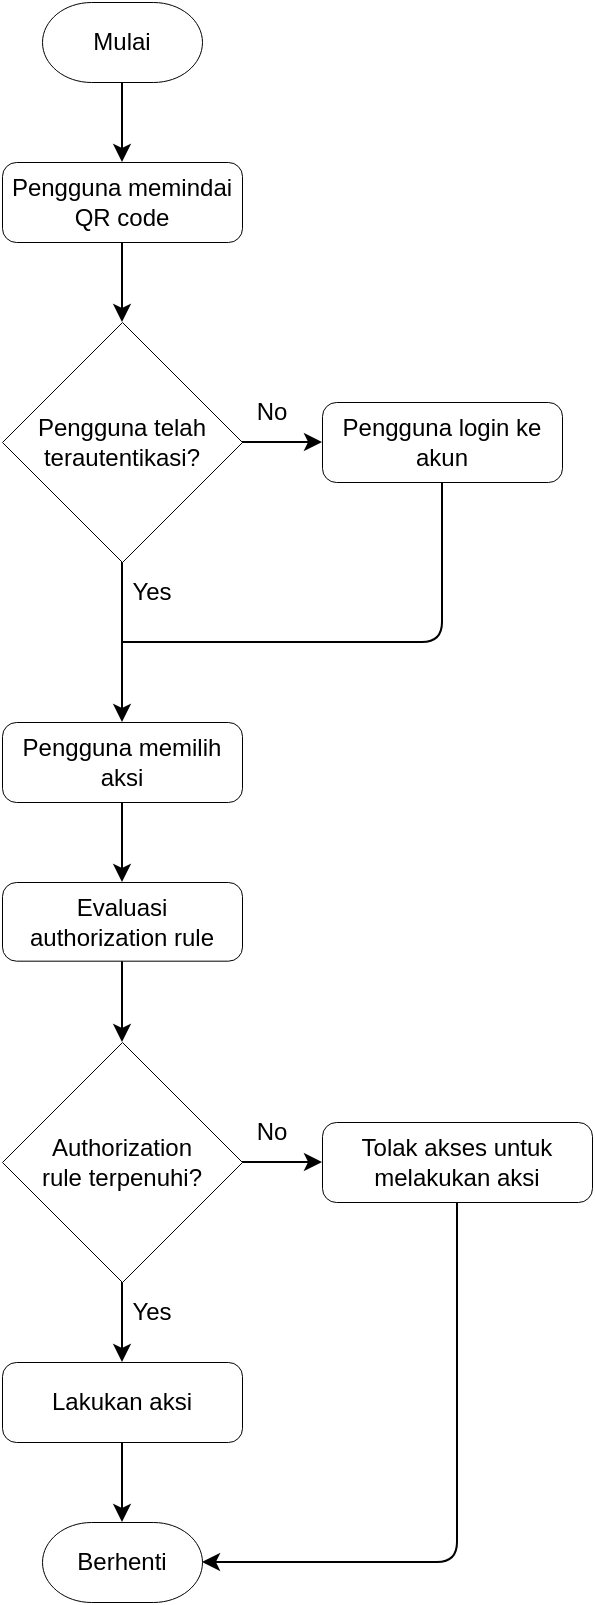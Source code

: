 <mxfile>
    <diagram id="6R_V7RuQhtCo5uhJrcwc" name="Page-1">
        <mxGraphModel dx="506" dy="423" grid="1" gridSize="10" guides="1" tooltips="1" connect="1" arrows="1" fold="1" page="1" pageScale="1" pageWidth="850" pageHeight="1100" math="0" shadow="0">
            <root>
                <mxCell id="0"/>
                <mxCell id="1" parent="0"/>
                <mxCell id="49" style="edgeStyle=orthogonalEdgeStyle;html=1;" parent="1" source="4" target="9" edge="1">
                    <mxGeometry relative="1" as="geometry">
                        <mxPoint x="338" y="220" as="targetPoint"/>
                    </mxGeometry>
                </mxCell>
                <mxCell id="4" value="Mulai" style="strokeWidth=0.5;html=1;shape=mxgraph.flowchart.terminator;whiteSpace=wrap;" parent="1" vertex="1">
                    <mxGeometry x="298" y="140" width="80" height="40" as="geometry"/>
                </mxCell>
                <mxCell id="50" style="edgeStyle=orthogonalEdgeStyle;html=1;exitX=0.5;exitY=1;exitDx=0;exitDy=0;entryX=0.5;entryY=0;entryDx=0;entryDy=0;entryPerimeter=0;" parent="1" source="9" target="65" edge="1">
                    <mxGeometry relative="1" as="geometry">
                        <mxPoint x="428" y="260" as="sourcePoint"/>
                        <mxPoint x="478" y="300" as="targetPoint"/>
                    </mxGeometry>
                </mxCell>
                <mxCell id="44" style="edgeStyle=none;html=1;entryX=0.5;entryY=0;entryDx=0;entryDy=0;exitX=0.5;exitY=1;exitDx=0;exitDy=0;exitPerimeter=0;" parent="1" source="65" target="62" edge="1">
                    <mxGeometry relative="1" as="geometry">
                        <mxPoint x="338" y="560" as="targetPoint"/>
                        <mxPoint x="378" y="510" as="sourcePoint"/>
                    </mxGeometry>
                </mxCell>
                <mxCell id="9" value="Pengguna memindai QR code" style="rounded=1;whiteSpace=wrap;html=1;absoluteArcSize=1;arcSize=14;strokeWidth=0.5;" parent="1" vertex="1">
                    <mxGeometry x="278" y="220" width="120" height="40" as="geometry"/>
                </mxCell>
                <mxCell id="52" value="Berhenti" style="strokeWidth=0.5;html=1;shape=mxgraph.flowchart.terminator;whiteSpace=wrap;" vertex="1" parent="1">
                    <mxGeometry x="298" y="900" width="80" height="40" as="geometry"/>
                </mxCell>
                <mxCell id="53" style="edgeStyle=orthogonalEdgeStyle;html=1;entryX=0;entryY=0.5;entryDx=0;entryDy=0;" edge="1" parent="1" source="55" target="59">
                    <mxGeometry relative="1" as="geometry"/>
                </mxCell>
                <mxCell id="54" style="edgeStyle=orthogonalEdgeStyle;html=1;entryX=0.5;entryY=0;entryDx=0;entryDy=0;" edge="1" parent="1" source="55" target="61">
                    <mxGeometry relative="1" as="geometry"/>
                </mxCell>
                <mxCell id="55" value="Authorization&lt;br&gt;rule terpenuhi?" style="strokeWidth=0.5;html=1;shape=mxgraph.flowchart.decision;whiteSpace=wrap;" vertex="1" parent="1">
                    <mxGeometry x="278" y="660" width="120" height="120" as="geometry"/>
                </mxCell>
                <mxCell id="56" style="edgeStyle=none;html=1;entryX=0.5;entryY=0;entryDx=0;entryDy=0;entryPerimeter=0;" edge="1" parent="1" source="57" target="55">
                    <mxGeometry relative="1" as="geometry"/>
                </mxCell>
                <mxCell id="57" value="Evaluasi&lt;br&gt;authorization rule" style="rounded=1;whiteSpace=wrap;html=1;absoluteArcSize=1;arcSize=14;strokeWidth=0.5;" vertex="1" parent="1">
                    <mxGeometry x="278" y="580" width="120" height="39.34" as="geometry"/>
                </mxCell>
                <mxCell id="58" style="edgeStyle=orthogonalEdgeStyle;html=1;entryX=1;entryY=0.5;entryDx=0;entryDy=0;entryPerimeter=0;exitX=0.5;exitY=1;exitDx=0;exitDy=0;" edge="1" parent="1" source="59" target="52">
                    <mxGeometry relative="1" as="geometry">
                        <mxPoint x="488" y="750" as="sourcePoint"/>
                        <Array as="points">
                            <mxPoint x="505" y="920"/>
                        </Array>
                    </mxGeometry>
                </mxCell>
                <mxCell id="59" value="Tolak akses untuk&lt;br&gt;melakukan aksi" style="rounded=1;whiteSpace=wrap;html=1;absoluteArcSize=1;arcSize=14;strokeWidth=0.5;" vertex="1" parent="1">
                    <mxGeometry x="438" y="700" width="135" height="40" as="geometry"/>
                </mxCell>
                <mxCell id="60" style="edgeStyle=orthogonalEdgeStyle;html=1;entryX=0.5;entryY=0;entryDx=0;entryDy=0;entryPerimeter=0;" edge="1" parent="1" source="61" target="52">
                    <mxGeometry relative="1" as="geometry"/>
                </mxCell>
                <mxCell id="61" value="Lakukan aksi" style="rounded=1;whiteSpace=wrap;html=1;absoluteArcSize=1;arcSize=14;strokeWidth=0.5;" vertex="1" parent="1">
                    <mxGeometry x="278" y="820" width="120" height="40" as="geometry"/>
                </mxCell>
                <mxCell id="62" value="Pengguna memilih aksi" style="rounded=1;whiteSpace=wrap;html=1;absoluteArcSize=1;arcSize=14;strokeWidth=0.5;" vertex="1" parent="1">
                    <mxGeometry x="278" y="500" width="120" height="40" as="geometry"/>
                </mxCell>
                <mxCell id="63" style="edgeStyle=none;html=1;entryX=0.5;entryY=0;entryDx=0;entryDy=0;exitX=0.5;exitY=1;exitDx=0;exitDy=0;" edge="1" parent="1" source="62" target="57">
                    <mxGeometry relative="1" as="geometry">
                        <mxPoint x="348" y="510" as="targetPoint"/>
                        <mxPoint x="348" y="470" as="sourcePoint"/>
                    </mxGeometry>
                </mxCell>
                <mxCell id="64" value="Pengguna login ke akun" style="rounded=1;whiteSpace=wrap;html=1;absoluteArcSize=1;arcSize=14;strokeWidth=0.5;" vertex="1" parent="1">
                    <mxGeometry x="438" y="340" width="120" height="40" as="geometry"/>
                </mxCell>
                <mxCell id="65" value="Pengguna telah&lt;br&gt;terautentikasi?" style="strokeWidth=0.5;html=1;shape=mxgraph.flowchart.decision;whiteSpace=wrap;" vertex="1" parent="1">
                    <mxGeometry x="278" y="300" width="120" height="120" as="geometry"/>
                </mxCell>
                <mxCell id="66" style="edgeStyle=orthogonalEdgeStyle;html=1;exitX=1;exitY=0.5;exitDx=0;exitDy=0;entryX=0;entryY=0.5;entryDx=0;entryDy=0;exitPerimeter=0;" edge="1" parent="1" source="65" target="64">
                    <mxGeometry relative="1" as="geometry">
                        <mxPoint x="348.0" y="270" as="sourcePoint"/>
                        <mxPoint x="348.0" y="310" as="targetPoint"/>
                    </mxGeometry>
                </mxCell>
                <mxCell id="67" style="edgeStyle=orthogonalEdgeStyle;html=1;exitX=0.5;exitY=1;exitDx=0;exitDy=0;endArrow=none;endFill=0;" edge="1" parent="1" source="64">
                    <mxGeometry relative="1" as="geometry">
                        <mxPoint x="408" y="370" as="sourcePoint"/>
                        <mxPoint x="338" y="460" as="targetPoint"/>
                        <Array as="points">
                            <mxPoint x="498" y="460"/>
                        </Array>
                    </mxGeometry>
                </mxCell>
                <mxCell id="68" value="No" style="text;html=1;strokeColor=none;fillColor=none;align=center;verticalAlign=middle;whiteSpace=wrap;rounded=0;" vertex="1" parent="1">
                    <mxGeometry x="398" y="330" width="30" height="30" as="geometry"/>
                </mxCell>
                <mxCell id="69" value="Yes" style="text;html=1;strokeColor=none;fillColor=none;align=center;verticalAlign=middle;whiteSpace=wrap;rounded=0;" vertex="1" parent="1">
                    <mxGeometry x="338" y="420" width="30" height="30" as="geometry"/>
                </mxCell>
                <mxCell id="70" value="No" style="text;html=1;strokeColor=none;fillColor=none;align=center;verticalAlign=middle;whiteSpace=wrap;rounded=0;" vertex="1" parent="1">
                    <mxGeometry x="398" y="690" width="30" height="30" as="geometry"/>
                </mxCell>
                <mxCell id="71" value="Yes" style="text;html=1;strokeColor=none;fillColor=none;align=center;verticalAlign=middle;whiteSpace=wrap;rounded=0;" vertex="1" parent="1">
                    <mxGeometry x="338" y="780" width="30" height="30" as="geometry"/>
                </mxCell>
            </root>
        </mxGraphModel>
    </diagram>
</mxfile>